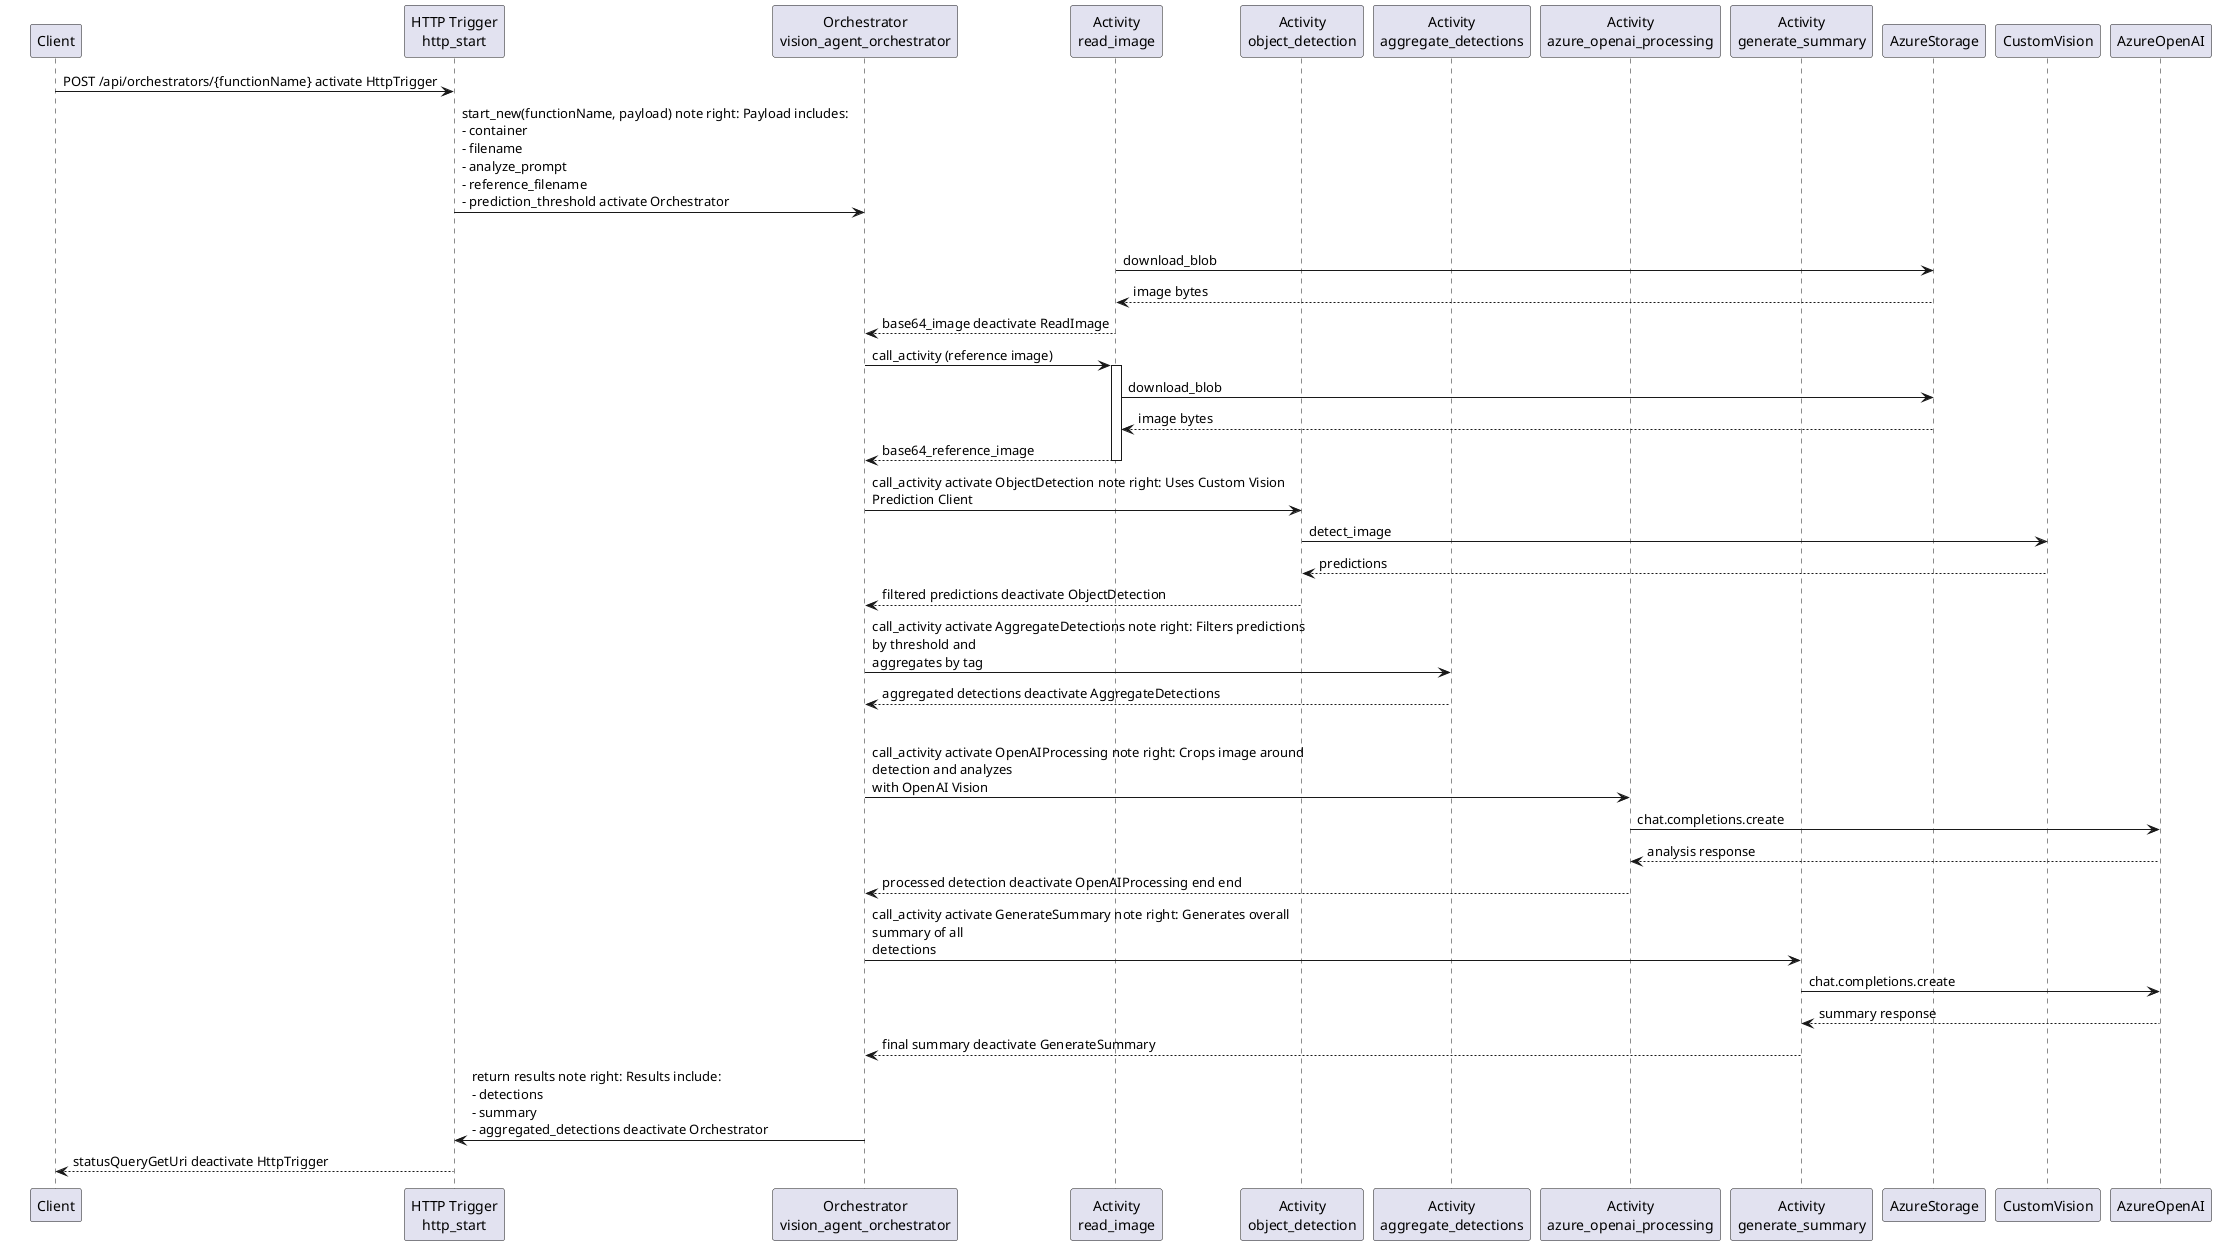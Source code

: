 @startuml

participant Client 
participant "HTTP Trigger\nhttp_start" as HttpTrigger
participant "Orchestrator\nvision_agent_orchestrator" as Orchestrator
participant "Activity\nread_image" as ReadImage
participant "Activity\nobject_detection" as ObjectDetection
participant "Activity\naggregate_detections" as AggregateDetections
participant "Activity\nazure_openai_processing" as OpenAIProcessing
participant "Activity\ngenerate_summary" as GenerateSummary
participant AzureStorage
participant CustomVision
participant AzureOpenAI

Client -> HttpTrigger: POST /api/orchestrators/{functionName} activate HttpTrigger

HttpTrigger -> Orchestrator: start_new(functionName, payload) note right: Payload includes:\n- container\n- filename\n- analyze_prompt\n- reference_filename\n- prediction_threshold activate Orchestrator

par Read Images in Parallel Orchestrator -> ReadImage: call_activity (main image) activate ReadImage
ReadImage -> AzureStorage: download_blob
ReadImage <-- AzureStorage: image bytes
ReadImage --> Orchestrator: base64_image deactivate ReadImage

Orchestrator -> ReadImage: call_activity (reference image)
activate ReadImage
ReadImage -> AzureStorage: download_blob
ReadImage <-- AzureStorage: image bytes
ReadImage --> Orchestrator: base64_reference_image
deactivate ReadImage

Orchestrator -> ObjectDetection: call_activity activate ObjectDetection note right: Uses Custom Vision\nPrediction Client
ObjectDetection -> CustomVision: detect_image
ObjectDetection <-- CustomVision: predictions
Orchestrator <-- ObjectDetection: filtered predictions deactivate ObjectDetection

Orchestrator -> AggregateDetections: call_activity activate AggregateDetections note right: Filters predictions\nby threshold and\naggregates by tag
Orchestrator <-- AggregateDetections: aggregated detections deactivate AggregateDetections

par Process Detections in Parallel loop For each detection above threshold
Orchestrator -> OpenAIProcessing: call_activity activate OpenAIProcessing note right: Crops image around\ndetection and analyzes\nwith OpenAI Vision
OpenAIProcessing -> AzureOpenAI: chat.completions.create
OpenAIProcessing <-- AzureOpenAI: analysis response
Orchestrator <-- OpenAIProcessing: processed detection deactivate OpenAIProcessing end end

Orchestrator -> GenerateSummary: call_activity activate GenerateSummary note right: Generates overall\nsummary of all\ndetections
GenerateSummary -> AzureOpenAI: chat.completions.create
GenerateSummary <-- AzureOpenAI: summary response
Orchestrator <-- GenerateSummary: final summary deactivate GenerateSummary

Orchestrator -> HttpTrigger: return results note right: Results include:\n- detections\n- summary\n- aggregated_detections deactivate Orchestrator

Client <-- HttpTrigger: statusQueryGetUri deactivate HttpTrigger

@enduml